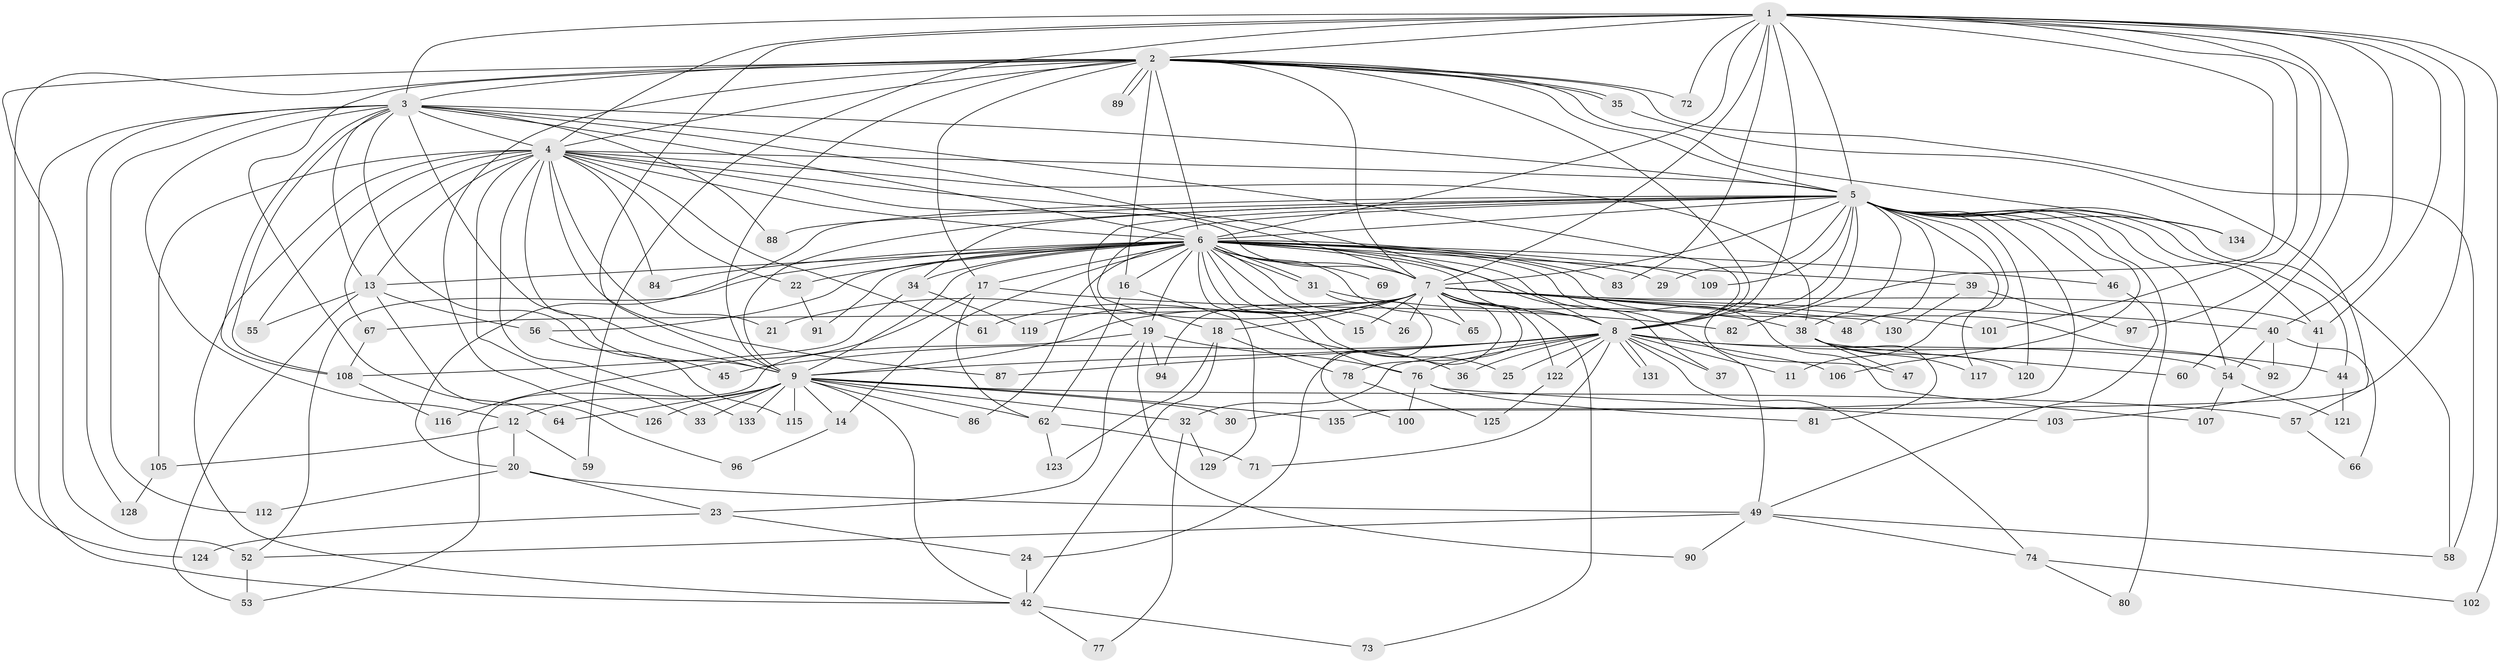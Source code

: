 // original degree distribution, {17: 0.007407407407407408, 22: 0.007407407407407408, 18: 0.007407407407407408, 23: 0.014814814814814815, 32: 0.014814814814814815, 19: 0.007407407407407408, 30: 0.007407407407407408, 25: 0.007407407407407408, 2: 0.5851851851851851, 5: 0.06666666666666667, 7: 0.022222222222222223, 3: 0.14074074074074075, 4: 0.08888888888888889, 8: 0.007407407407407408, 6: 0.014814814814814815}
// Generated by graph-tools (version 1.1) at 2025/11/02/27/25 16:11:04]
// undirected, 111 vertices, 253 edges
graph export_dot {
graph [start="1"]
  node [color=gray90,style=filled];
  1 [super="+70"];
  2 [super="+98"];
  3 [super="+63"];
  4 [super="+75"];
  5 [super="+132"];
  6 [super="+10"];
  7 [super="+43"];
  8 [super="+28"];
  9 [super="+99"];
  11;
  12;
  13 [super="+27"];
  14;
  15;
  16;
  17;
  18 [super="+79"];
  19 [super="+68"];
  20;
  21;
  22;
  23;
  24;
  25;
  26;
  29;
  30 [super="+113"];
  31;
  32;
  33;
  34 [super="+118"];
  35;
  36;
  37;
  38 [super="+51"];
  39;
  40;
  41;
  42 [super="+85"];
  44;
  45;
  46 [super="+127"];
  47;
  48;
  49 [super="+50"];
  52 [super="+104"];
  53;
  54 [super="+93"];
  55;
  56;
  57;
  58 [super="+95"];
  59;
  60;
  61;
  62 [super="+111"];
  64;
  65;
  66;
  67;
  69;
  71;
  72;
  73;
  74;
  76 [super="+114"];
  77;
  78;
  80;
  81;
  82;
  83;
  84;
  86;
  87;
  88;
  89;
  90;
  91;
  92;
  94;
  96;
  97;
  100;
  101;
  102;
  103;
  105;
  106;
  107;
  108 [super="+110"];
  109;
  112;
  115;
  116;
  117;
  119;
  120;
  121;
  122;
  123;
  124;
  125;
  126;
  128;
  129;
  130;
  131;
  133;
  134;
  135;
  1 -- 2;
  1 -- 3;
  1 -- 4;
  1 -- 5;
  1 -- 6 [weight=2];
  1 -- 7;
  1 -- 8;
  1 -- 9 [weight=2];
  1 -- 40;
  1 -- 59;
  1 -- 60;
  1 -- 72;
  1 -- 82;
  1 -- 97;
  1 -- 135;
  1 -- 83;
  1 -- 101;
  1 -- 102;
  1 -- 41;
  2 -- 3;
  2 -- 4;
  2 -- 5;
  2 -- 6 [weight=2];
  2 -- 7;
  2 -- 8;
  2 -- 9 [weight=2];
  2 -- 16;
  2 -- 17;
  2 -- 35;
  2 -- 35;
  2 -- 52;
  2 -- 64;
  2 -- 72;
  2 -- 89;
  2 -- 89;
  2 -- 124;
  2 -- 126;
  2 -- 134;
  2 -- 58;
  3 -- 4;
  3 -- 5;
  3 -- 6 [weight=2];
  3 -- 7;
  3 -- 8;
  3 -- 9;
  3 -- 12;
  3 -- 45;
  3 -- 88;
  3 -- 108;
  3 -- 108;
  3 -- 112;
  3 -- 128;
  3 -- 42;
  3 -- 13;
  4 -- 5;
  4 -- 6 [weight=2];
  4 -- 7;
  4 -- 8;
  4 -- 9;
  4 -- 13;
  4 -- 21;
  4 -- 22;
  4 -- 33 [weight=2];
  4 -- 38;
  4 -- 42;
  4 -- 55;
  4 -- 61;
  4 -- 67;
  4 -- 84;
  4 -- 87;
  4 -- 105;
  4 -- 133;
  5 -- 6 [weight=2];
  5 -- 7;
  5 -- 8;
  5 -- 9;
  5 -- 11;
  5 -- 18;
  5 -- 19;
  5 -- 20;
  5 -- 29;
  5 -- 30 [weight=2];
  5 -- 34;
  5 -- 38;
  5 -- 41;
  5 -- 44;
  5 -- 47;
  5 -- 48;
  5 -- 54;
  5 -- 58;
  5 -- 80;
  5 -- 88;
  5 -- 106 [weight=2];
  5 -- 109;
  5 -- 117;
  5 -- 120;
  5 -- 134;
  5 -- 46;
  6 -- 7 [weight=2];
  6 -- 8 [weight=2];
  6 -- 9 [weight=2];
  6 -- 13;
  6 -- 29;
  6 -- 31;
  6 -- 31;
  6 -- 46 [weight=2];
  6 -- 76;
  6 -- 84;
  6 -- 107;
  6 -- 109;
  6 -- 129;
  6 -- 65;
  6 -- 69;
  6 -- 14;
  6 -- 15;
  6 -- 16;
  6 -- 17;
  6 -- 19;
  6 -- 83;
  6 -- 22;
  6 -- 86;
  6 -- 25;
  6 -- 26;
  6 -- 91;
  6 -- 92;
  6 -- 34;
  6 -- 37;
  6 -- 39;
  6 -- 56;
  6 -- 49;
  6 -- 52;
  7 -- 8 [weight=2];
  7 -- 9;
  7 -- 15;
  7 -- 18;
  7 -- 21;
  7 -- 24;
  7 -- 26;
  7 -- 40;
  7 -- 41;
  7 -- 48;
  7 -- 61;
  7 -- 65;
  7 -- 67;
  7 -- 73;
  7 -- 78;
  7 -- 94;
  7 -- 101;
  7 -- 119;
  7 -- 122;
  7 -- 130;
  8 -- 9;
  8 -- 11;
  8 -- 25;
  8 -- 32;
  8 -- 36;
  8 -- 37;
  8 -- 45;
  8 -- 74;
  8 -- 87;
  8 -- 106;
  8 -- 131;
  8 -- 131;
  8 -- 71;
  8 -- 122;
  8 -- 44;
  8 -- 54;
  8 -- 76;
  9 -- 12;
  9 -- 14;
  9 -- 30;
  9 -- 32;
  9 -- 33;
  9 -- 42;
  9 -- 57;
  9 -- 62;
  9 -- 64;
  9 -- 86;
  9 -- 115;
  9 -- 126;
  9 -- 133;
  9 -- 135;
  12 -- 20;
  12 -- 59;
  12 -- 105;
  13 -- 53;
  13 -- 55;
  13 -- 56;
  13 -- 96;
  14 -- 96;
  16 -- 36;
  16 -- 62;
  17 -- 82;
  17 -- 116;
  17 -- 62;
  18 -- 78;
  18 -- 123;
  18 -- 42;
  19 -- 23;
  19 -- 76;
  19 -- 90;
  19 -- 94;
  19 -- 53;
  20 -- 23;
  20 -- 49;
  20 -- 112;
  22 -- 91;
  23 -- 24;
  23 -- 124;
  24 -- 42;
  31 -- 100;
  31 -- 38;
  32 -- 77;
  32 -- 129;
  34 -- 119;
  34 -- 108;
  35 -- 57;
  38 -- 47;
  38 -- 60;
  38 -- 81;
  38 -- 117;
  38 -- 120;
  39 -- 97;
  39 -- 130;
  40 -- 54;
  40 -- 66;
  40 -- 92;
  41 -- 103;
  42 -- 73;
  42 -- 77;
  44 -- 121;
  46 -- 49;
  49 -- 74;
  49 -- 52;
  49 -- 90;
  49 -- 58;
  52 -- 53;
  54 -- 107;
  54 -- 121;
  56 -- 115;
  57 -- 66;
  62 -- 71;
  62 -- 123;
  67 -- 108;
  74 -- 80;
  74 -- 102;
  76 -- 81;
  76 -- 100;
  76 -- 103;
  78 -- 125;
  105 -- 128;
  108 -- 116;
  122 -- 125;
}
